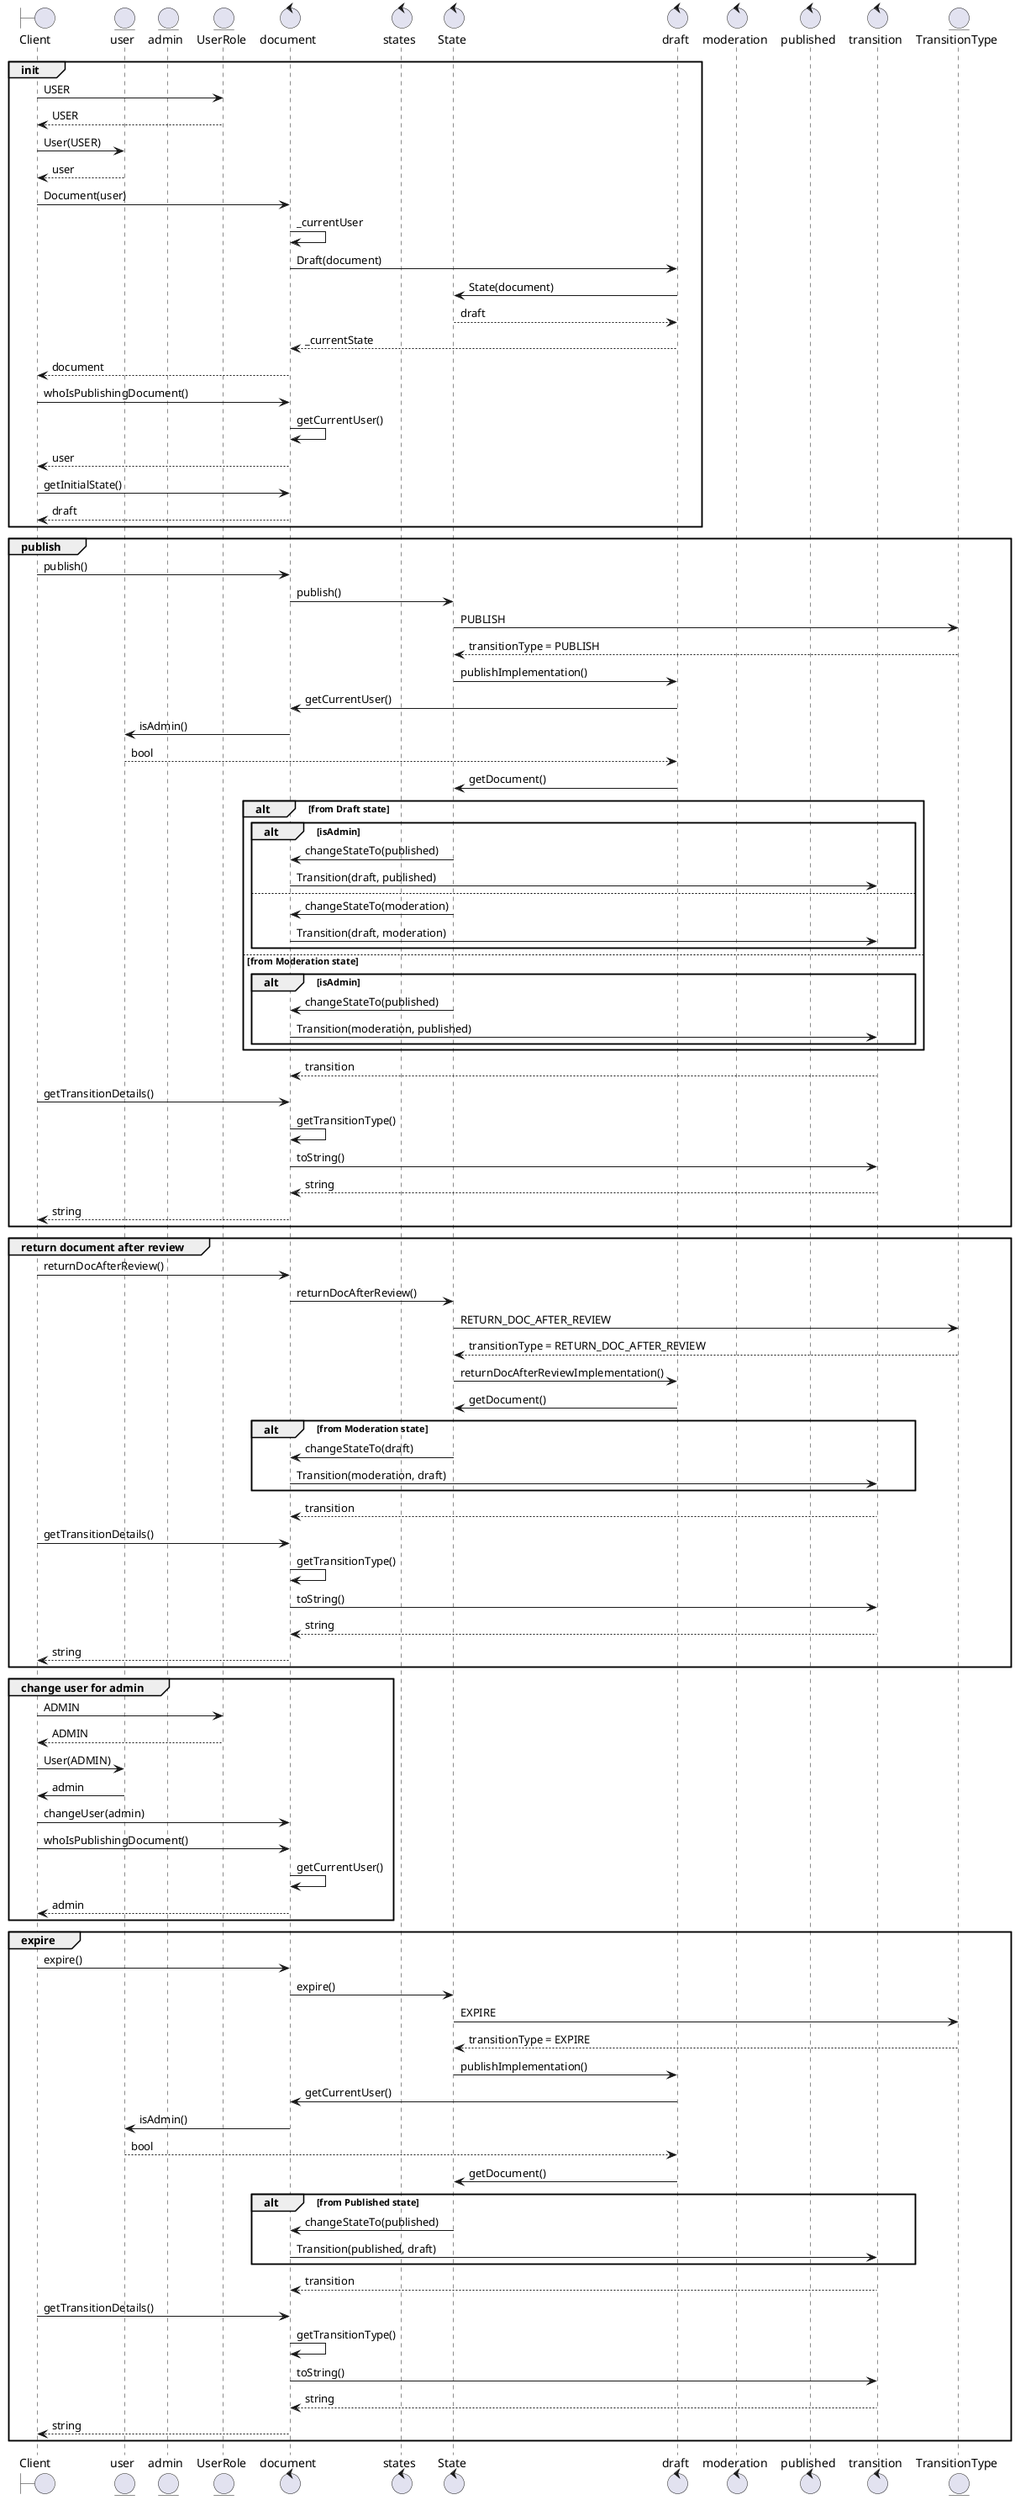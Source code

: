 @startuml
'https://plantuml.com/sequence-diagram

'autonumber

boundary Client
entity user
entity admin
entity UserRole
control document
control states
control State
control draft
control moderation
control published
control transition
entity TransitionType

group init
    Client -> UserRole : USER
    UserRole --> Client : USER
    Client -> user : User(USER)
    user --> Client : user

    Client -> document : Document(user)
    document -> document : _currentUser
    document -> draft : Draft(document)
    draft -> State : State(document)
    State --> draft : draft
    draft --> document : _currentState
    document --> Client : document

    Client -> document : whoIsPublishingDocument()
    document -> document : getCurrentUser()
    document --> Client : user

    Client -> document : getInitialState()
    document --> Client : draft
end

group publish
    Client -> document : publish()
    document -> State : publish()
    State -> TransitionType : PUBLISH
    TransitionType --> State : transitionType = PUBLISH
    State -> draft : publishImplementation()
    draft -> document : getCurrentUser()
    document -> user : isAdmin()
    user --> draft : bool
    draft -> State : getDocument()

    alt from Draft state
        alt isAdmin
            State -> document : changeStateTo(published)
            document -> transition : Transition(draft, published)
        else
            State -> document : changeStateTo(moderation)
            document -> transition : Transition(draft, moderation)
        end
    else from Moderation state
        alt isAdmin
            State -> document : changeStateTo(published)
            document -> transition : Transition(moderation, published)
        end
    end
    transition --> document : transition

    Client -> document : getTransitionDetails()
    document -> document : getTransitionType()
    document -> transition : toString()
    transition --> document : string
    document --> Client : string
end

group return document after review
    Client -> document : returnDocAfterReview()
    document -> State : returnDocAfterReview()
    State -> TransitionType : RETURN_DOC_AFTER_REVIEW
    TransitionType --> State : transitionType = RETURN_DOC_AFTER_REVIEW
    State -> draft : returnDocAfterReviewImplementation()
    draft -> State : getDocument()

    alt from Moderation state
        State -> document : changeStateTo(draft)
        document -> transition : Transition(moderation, draft)
    end
    transition --> document : transition

    Client -> document : getTransitionDetails()
    document -> document : getTransitionType()
    document -> transition : toString()
    transition --> document : string
    document --> Client : string
end

group change user for admin
    Client -> UserRole : ADMIN
    UserRole --> Client : ADMIN
    Client -> user : User(ADMIN)
    user -> Client : admin

    Client -> document : changeUser(admin)

    Client -> document : whoIsPublishingDocument()
    document -> document : getCurrentUser()
    document --> Client : admin
end

group expire
    Client -> document : expire()
    document -> State : expire()
    State -> TransitionType : EXPIRE
    TransitionType --> State : transitionType = EXPIRE
    State -> draft : publishImplementation()
    draft -> document : getCurrentUser()
    document -> user : isAdmin()
    user --> draft : bool
    draft -> State : getDocument()

    alt from Published state
        State -> document : changeStateTo(published)
        document -> transition : Transition(published, draft)
    end
    transition --> document : transition

    Client -> document : getTransitionDetails()
    document -> document : getTransitionType()
    document -> transition : toString()
    transition --> document : string
    document --> Client : string
end

@enduml
